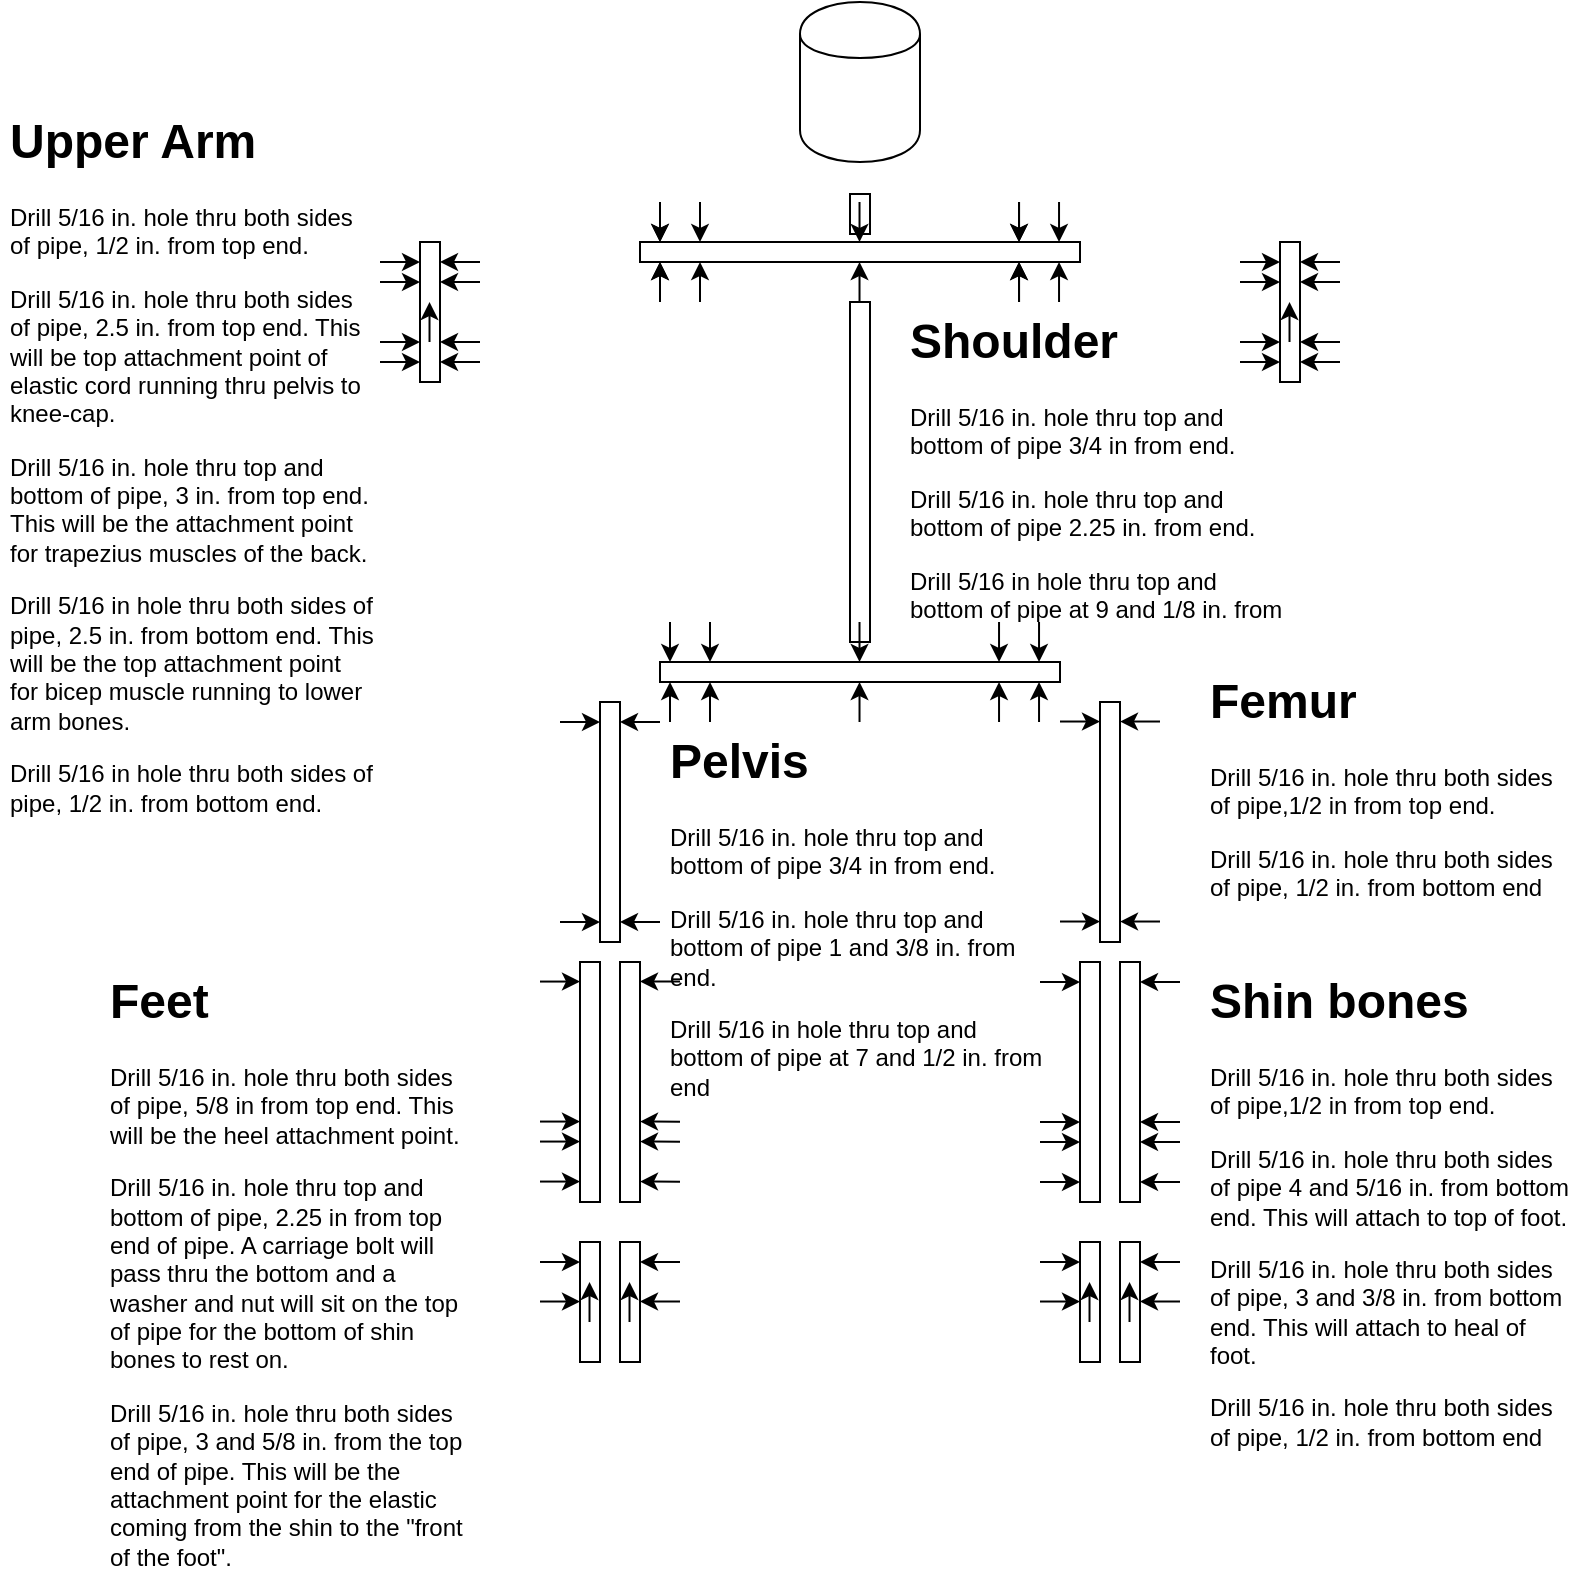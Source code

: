 <mxfile version="13.1.6" type="device"><diagram id="MBkU6tagwEe1FMSGbMXv" name="Page-1"><mxGraphModel dx="677" dy="360" grid="1" gridSize="10" guides="1" tooltips="1" connect="1" arrows="1" fold="1" page="1" pageScale="1" pageWidth="850" pageHeight="1100" math="0" shadow="0"><root><mxCell id="0"/><mxCell id="1" parent="0"/><mxCell id="2" value="" style="rounded=0;whiteSpace=wrap;html=1;" parent="1" vertex="1"><mxGeometry x="330" y="150" width="220" height="10" as="geometry"/></mxCell><mxCell id="3" value="" style="rounded=0;whiteSpace=wrap;html=1;" parent="1" vertex="1"><mxGeometry x="340" y="360" width="200" height="10" as="geometry"/></mxCell><mxCell id="4" value="" style="rounded=0;whiteSpace=wrap;html=1;" parent="1" vertex="1"><mxGeometry x="435" y="126" width="10" height="20" as="geometry"/></mxCell><mxCell id="5" value="" style="rounded=0;whiteSpace=wrap;html=1;" parent="1" vertex="1"><mxGeometry x="310" y="380" width="10" height="120" as="geometry"/></mxCell><mxCell id="6" value="" style="shape=cylinder;whiteSpace=wrap;html=1;boundedLbl=1;backgroundOutline=1;" parent="1" vertex="1"><mxGeometry x="410" y="30" width="60" height="80" as="geometry"/></mxCell><mxCell id="7" value="" style="rounded=0;whiteSpace=wrap;html=1;" parent="1" vertex="1"><mxGeometry x="435" y="180" width="10" height="170" as="geometry"/></mxCell><mxCell id="8" value="" style="rounded=0;whiteSpace=wrap;html=1;" parent="1" vertex="1"><mxGeometry x="300" y="510" width="10" height="120" as="geometry"/></mxCell><mxCell id="9" value="" style="rounded=0;whiteSpace=wrap;html=1;" parent="1" vertex="1"><mxGeometry x="320" y="510" width="10" height="120" as="geometry"/></mxCell><mxCell id="10" value="" style="rounded=0;whiteSpace=wrap;html=1;" parent="1" vertex="1"><mxGeometry x="560" y="380" width="10" height="120" as="geometry"/></mxCell><mxCell id="11" value="" style="rounded=0;whiteSpace=wrap;html=1;" parent="1" vertex="1"><mxGeometry x="550" y="510" width="10" height="120" as="geometry"/></mxCell><mxCell id="12" value="" style="rounded=0;whiteSpace=wrap;html=1;" parent="1" vertex="1"><mxGeometry x="570" y="510" width="10" height="120" as="geometry"/></mxCell><mxCell id="13" value="" style="rounded=0;whiteSpace=wrap;html=1;" parent="1" vertex="1"><mxGeometry x="300" y="650" width="10" height="60" as="geometry"/></mxCell><mxCell id="14" value="" style="rounded=0;whiteSpace=wrap;html=1;" parent="1" vertex="1"><mxGeometry x="320" y="650" width="10" height="60" as="geometry"/></mxCell><mxCell id="15" value="" style="rounded=0;whiteSpace=wrap;html=1;" parent="1" vertex="1"><mxGeometry x="550" y="650" width="10" height="60" as="geometry"/></mxCell><mxCell id="16" value="" style="rounded=0;whiteSpace=wrap;html=1;" parent="1" vertex="1"><mxGeometry x="570" y="650" width="10" height="60" as="geometry"/></mxCell><mxCell id="17" value="" style="rounded=0;whiteSpace=wrap;html=1;" parent="1" vertex="1"><mxGeometry x="220" y="150" width="10" height="70" as="geometry"/></mxCell><mxCell id="Rx3rRuiXi47FZ1Gb9svS-70" value="" style="endArrow=classic;html=1;" edge="1" parent="1"><mxGeometry width="50" height="50" relative="1" as="geometry"><mxPoint x="340" y="130" as="sourcePoint"/><mxPoint x="340" y="150" as="targetPoint"/></mxGeometry></mxCell><mxCell id="Rx3rRuiXi47FZ1Gb9svS-74" value="" style="endArrow=classic;html=1;" edge="1" parent="1"><mxGeometry width="50" height="50" relative="1" as="geometry"><mxPoint x="340" y="180" as="sourcePoint"/><mxPoint x="340" y="160" as="targetPoint"/></mxGeometry></mxCell><mxCell id="Rx3rRuiXi47FZ1Gb9svS-75" value="&lt;h1&gt;Shoulder&lt;br&gt;&lt;/h1&gt;&lt;p&gt;Drill 5/16 in. hole thru top and bottom of pipe 3/4 in from end.&lt;/p&gt;&lt;p&gt;Drill 5/16 in. hole thru top and bottom of pipe 2.25 in. from end.&lt;/p&gt;&lt;p&gt;Drill 5/16 in hole thru top and bottom of pipe at 9 and 1/8 in. from end&lt;br&gt;&lt;/p&gt;" style="text;html=1;strokeColor=none;fillColor=none;spacing=5;spacingTop=-20;whiteSpace=wrap;overflow=hidden;rounded=0;" vertex="1" parent="1"><mxGeometry x="460" y="180" width="200" height="160" as="geometry"/></mxCell><mxCell id="Rx3rRuiXi47FZ1Gb9svS-76" value="" style="endArrow=classic;html=1;" edge="1" parent="1"><mxGeometry width="50" height="50" relative="1" as="geometry"><mxPoint x="360.0" y="130" as="sourcePoint"/><mxPoint x="360.0" y="150" as="targetPoint"/></mxGeometry></mxCell><mxCell id="Rx3rRuiXi47FZ1Gb9svS-77" value="" style="endArrow=classic;html=1;" edge="1" parent="1"><mxGeometry width="50" height="50" relative="1" as="geometry"><mxPoint x="360.0" y="180" as="sourcePoint"/><mxPoint x="360.0" y="160" as="targetPoint"/></mxGeometry></mxCell><mxCell id="Rx3rRuiXi47FZ1Gb9svS-78" value="" style="endArrow=classic;html=1;" edge="1" parent="1"><mxGeometry width="50" height="50" relative="1" as="geometry"><mxPoint x="519.52" y="130" as="sourcePoint"/><mxPoint x="519.52" y="150" as="targetPoint"/></mxGeometry></mxCell><mxCell id="Rx3rRuiXi47FZ1Gb9svS-79" value="" style="endArrow=classic;html=1;" edge="1" parent="1"><mxGeometry width="50" height="50" relative="1" as="geometry"><mxPoint x="519.52" y="180" as="sourcePoint"/><mxPoint x="519.52" y="160" as="targetPoint"/></mxGeometry></mxCell><mxCell id="Rx3rRuiXi47FZ1Gb9svS-80" value="" style="endArrow=classic;html=1;" edge="1" parent="1"><mxGeometry width="50" height="50" relative="1" as="geometry"><mxPoint x="539.52" y="130" as="sourcePoint"/><mxPoint x="539.52" y="150" as="targetPoint"/></mxGeometry></mxCell><mxCell id="Rx3rRuiXi47FZ1Gb9svS-81" value="" style="endArrow=classic;html=1;" edge="1" parent="1"><mxGeometry width="50" height="50" relative="1" as="geometry"><mxPoint x="539.52" y="180" as="sourcePoint"/><mxPoint x="539.52" y="160" as="targetPoint"/></mxGeometry></mxCell><mxCell id="Rx3rRuiXi47FZ1Gb9svS-82" value="" style="endArrow=classic;html=1;" edge="1" parent="1"><mxGeometry width="50" height="50" relative="1" as="geometry"><mxPoint x="519.52" y="130" as="sourcePoint"/><mxPoint x="519.52" y="150" as="targetPoint"/></mxGeometry></mxCell><mxCell id="Rx3rRuiXi47FZ1Gb9svS-83" value="" style="endArrow=classic;html=1;" edge="1" parent="1"><mxGeometry width="50" height="50" relative="1" as="geometry"><mxPoint x="519.52" y="180" as="sourcePoint"/><mxPoint x="519.52" y="160" as="targetPoint"/></mxGeometry></mxCell><mxCell id="Rx3rRuiXi47FZ1Gb9svS-84" value="" style="endArrow=classic;html=1;" edge="1" parent="1"><mxGeometry width="50" height="50" relative="1" as="geometry"><mxPoint x="439.76" y="130" as="sourcePoint"/><mxPoint x="439.76" y="150" as="targetPoint"/></mxGeometry></mxCell><mxCell id="Rx3rRuiXi47FZ1Gb9svS-85" value="" style="endArrow=classic;html=1;" edge="1" parent="1"><mxGeometry width="50" height="50" relative="1" as="geometry"><mxPoint x="439.76" y="180" as="sourcePoint"/><mxPoint x="439.76" y="160" as="targetPoint"/></mxGeometry></mxCell><mxCell id="Rx3rRuiXi47FZ1Gb9svS-86" value="" style="endArrow=classic;html=1;" edge="1" parent="1"><mxGeometry width="50" height="50" relative="1" as="geometry"><mxPoint x="340.0" y="130" as="sourcePoint"/><mxPoint x="340.0" y="150" as="targetPoint"/></mxGeometry></mxCell><mxCell id="Rx3rRuiXi47FZ1Gb9svS-87" value="" style="endArrow=classic;html=1;" edge="1" parent="1"><mxGeometry width="50" height="50" relative="1" as="geometry"><mxPoint x="340.0" y="180" as="sourcePoint"/><mxPoint x="340.0" y="160" as="targetPoint"/></mxGeometry></mxCell><mxCell id="Rx3rRuiXi47FZ1Gb9svS-92" value="" style="endArrow=classic;html=1;" edge="1" parent="1"><mxGeometry width="50" height="50" relative="1" as="geometry"><mxPoint x="365" y="340" as="sourcePoint"/><mxPoint x="365" y="360" as="targetPoint"/></mxGeometry></mxCell><mxCell id="Rx3rRuiXi47FZ1Gb9svS-93" value="" style="endArrow=classic;html=1;" edge="1" parent="1"><mxGeometry width="50" height="50" relative="1" as="geometry"><mxPoint x="365" y="390" as="sourcePoint"/><mxPoint x="365" y="370" as="targetPoint"/></mxGeometry></mxCell><mxCell id="Rx3rRuiXi47FZ1Gb9svS-94" value="" style="endArrow=classic;html=1;" edge="1" parent="1"><mxGeometry width="50" height="50" relative="1" as="geometry"><mxPoint x="345.0" y="340" as="sourcePoint"/><mxPoint x="345.0" y="360" as="targetPoint"/></mxGeometry></mxCell><mxCell id="Rx3rRuiXi47FZ1Gb9svS-95" value="" style="endArrow=classic;html=1;" edge="1" parent="1"><mxGeometry width="50" height="50" relative="1" as="geometry"><mxPoint x="345.0" y="390" as="sourcePoint"/><mxPoint x="345.0" y="370" as="targetPoint"/></mxGeometry></mxCell><mxCell id="Rx3rRuiXi47FZ1Gb9svS-96" value="" style="endArrow=classic;html=1;" edge="1" parent="1"><mxGeometry width="50" height="50" relative="1" as="geometry"><mxPoint x="529.52" y="340" as="sourcePoint"/><mxPoint x="529.52" y="360" as="targetPoint"/></mxGeometry></mxCell><mxCell id="Rx3rRuiXi47FZ1Gb9svS-97" value="" style="endArrow=classic;html=1;" edge="1" parent="1"><mxGeometry width="50" height="50" relative="1" as="geometry"><mxPoint x="529.52" y="390" as="sourcePoint"/><mxPoint x="529.52" y="370" as="targetPoint"/></mxGeometry></mxCell><mxCell id="Rx3rRuiXi47FZ1Gb9svS-98" value="" style="endArrow=classic;html=1;" edge="1" parent="1"><mxGeometry width="50" height="50" relative="1" as="geometry"><mxPoint x="509.52" y="340" as="sourcePoint"/><mxPoint x="509.52" y="360" as="targetPoint"/></mxGeometry></mxCell><mxCell id="Rx3rRuiXi47FZ1Gb9svS-99" value="" style="endArrow=classic;html=1;" edge="1" parent="1"><mxGeometry width="50" height="50" relative="1" as="geometry"><mxPoint x="509.52" y="390" as="sourcePoint"/><mxPoint x="509.52" y="370" as="targetPoint"/></mxGeometry></mxCell><mxCell id="Rx3rRuiXi47FZ1Gb9svS-100" value="" style="endArrow=classic;html=1;" edge="1" parent="1"><mxGeometry width="50" height="50" relative="1" as="geometry"><mxPoint x="439.76" y="340" as="sourcePoint"/><mxPoint x="439.76" y="360" as="targetPoint"/></mxGeometry></mxCell><mxCell id="Rx3rRuiXi47FZ1Gb9svS-101" value="" style="endArrow=classic;html=1;" edge="1" parent="1"><mxGeometry width="50" height="50" relative="1" as="geometry"><mxPoint x="439.76" y="390" as="sourcePoint"/><mxPoint x="439.76" y="370" as="targetPoint"/></mxGeometry></mxCell><mxCell id="Rx3rRuiXi47FZ1Gb9svS-102" value="&lt;h1&gt;Pelvis&lt;br&gt;&lt;/h1&gt;&lt;p&gt;Drill 5/16 in. hole thru top and bottom of pipe 3/4 in from end.&lt;/p&gt;&lt;p&gt;Drill 5/16 in. hole thru top and bottom of pipe 1 and 3/8 in. from end.&lt;/p&gt;&lt;p&gt;Drill 5/16 in hole thru top and bottom of pipe at 7 and 1/2 in. from end&lt;br&gt;&lt;/p&gt;" style="text;html=1;strokeColor=none;fillColor=none;spacing=5;spacingTop=-20;whiteSpace=wrap;overflow=hidden;rounded=0;" vertex="1" parent="1"><mxGeometry x="340" y="390" width="200" height="190" as="geometry"/></mxCell><mxCell id="Rx3rRuiXi47FZ1Gb9svS-103" value="&lt;h1&gt;Upper Arm&lt;br&gt;&lt;/h1&gt;&lt;p&gt;Drill 5/16 in. hole thru both sides of pipe, 1/2 in. from top end.&lt;/p&gt;&lt;p&gt;Drill 5/16 in. hole thru both sides of pipe, 2.5 in. from top end. This will be top attachment point of elastic cord running thru pelvis to knee-cap.&lt;br&gt;&lt;/p&gt;&lt;p&gt;Drill 5/16 in. hole thru top and bottom of pipe, 3 in. from top end. This will be the attachment point for trapezius muscles of the back.&lt;br&gt;&lt;/p&gt;&lt;p&gt;Drill 5/16 in hole thru both sides of pipe, 2.5 in. from bottom end. This will be the top attachment point for bicep muscle running to lower arm bones.&lt;br&gt;&lt;/p&gt;&lt;p&gt;Drill 5/16 in hole thru both sides of pipe, 1/2 in. from bottom end.&lt;br&gt;&lt;/p&gt;" style="text;html=1;strokeColor=none;fillColor=none;spacing=5;spacingTop=-20;whiteSpace=wrap;overflow=hidden;rounded=0;" vertex="1" parent="1"><mxGeometry x="10" y="80" width="190" height="380" as="geometry"/></mxCell><mxCell id="Rx3rRuiXi47FZ1Gb9svS-104" value="" style="endArrow=classic;html=1;" edge="1" parent="1"><mxGeometry width="50" height="50" relative="1" as="geometry"><mxPoint x="200" y="160" as="sourcePoint"/><mxPoint x="220" y="160" as="targetPoint"/></mxGeometry></mxCell><mxCell id="Rx3rRuiXi47FZ1Gb9svS-105" value="" style="endArrow=classic;html=1;" edge="1" parent="1"><mxGeometry width="50" height="50" relative="1" as="geometry"><mxPoint x="250" y="160" as="sourcePoint"/><mxPoint x="230" y="160" as="targetPoint"/></mxGeometry></mxCell><mxCell id="Rx3rRuiXi47FZ1Gb9svS-106" value="" style="endArrow=classic;html=1;" edge="1" parent="1"><mxGeometry width="50" height="50" relative="1" as="geometry"><mxPoint x="200" y="170" as="sourcePoint"/><mxPoint x="220" y="170" as="targetPoint"/></mxGeometry></mxCell><mxCell id="Rx3rRuiXi47FZ1Gb9svS-107" value="" style="endArrow=classic;html=1;" edge="1" parent="1"><mxGeometry width="50" height="50" relative="1" as="geometry"><mxPoint x="250" y="170" as="sourcePoint"/><mxPoint x="230" y="170" as="targetPoint"/></mxGeometry></mxCell><mxCell id="Rx3rRuiXi47FZ1Gb9svS-108" value="" style="endArrow=classic;html=1;" edge="1" parent="1"><mxGeometry width="50" height="50" relative="1" as="geometry"><mxPoint x="200" y="200" as="sourcePoint"/><mxPoint x="220" y="200" as="targetPoint"/></mxGeometry></mxCell><mxCell id="Rx3rRuiXi47FZ1Gb9svS-109" value="" style="endArrow=classic;html=1;" edge="1" parent="1"><mxGeometry width="50" height="50" relative="1" as="geometry"><mxPoint x="250" y="200" as="sourcePoint"/><mxPoint x="230" y="200" as="targetPoint"/></mxGeometry></mxCell><mxCell id="Rx3rRuiXi47FZ1Gb9svS-110" value="" style="endArrow=classic;html=1;" edge="1" parent="1"><mxGeometry width="50" height="50" relative="1" as="geometry"><mxPoint x="200" y="210" as="sourcePoint"/><mxPoint x="220" y="210" as="targetPoint"/></mxGeometry></mxCell><mxCell id="Rx3rRuiXi47FZ1Gb9svS-111" value="" style="endArrow=classic;html=1;" edge="1" parent="1"><mxGeometry width="50" height="50" relative="1" as="geometry"><mxPoint x="250" y="210" as="sourcePoint"/><mxPoint x="230" y="210" as="targetPoint"/></mxGeometry></mxCell><mxCell id="Rx3rRuiXi47FZ1Gb9svS-112" value="" style="rounded=0;whiteSpace=wrap;html=1;" vertex="1" parent="1"><mxGeometry x="650" y="150" width="10" height="70" as="geometry"/></mxCell><mxCell id="Rx3rRuiXi47FZ1Gb9svS-113" value="" style="endArrow=classic;html=1;" edge="1" parent="1"><mxGeometry width="50" height="50" relative="1" as="geometry"><mxPoint x="630" y="160" as="sourcePoint"/><mxPoint x="650" y="160" as="targetPoint"/></mxGeometry></mxCell><mxCell id="Rx3rRuiXi47FZ1Gb9svS-114" value="" style="endArrow=classic;html=1;" edge="1" parent="1"><mxGeometry width="50" height="50" relative="1" as="geometry"><mxPoint x="680" y="160" as="sourcePoint"/><mxPoint x="660" y="160" as="targetPoint"/></mxGeometry></mxCell><mxCell id="Rx3rRuiXi47FZ1Gb9svS-115" value="" style="endArrow=classic;html=1;" edge="1" parent="1"><mxGeometry width="50" height="50" relative="1" as="geometry"><mxPoint x="630" y="170" as="sourcePoint"/><mxPoint x="650" y="170" as="targetPoint"/></mxGeometry></mxCell><mxCell id="Rx3rRuiXi47FZ1Gb9svS-116" value="" style="endArrow=classic;html=1;" edge="1" parent="1"><mxGeometry width="50" height="50" relative="1" as="geometry"><mxPoint x="680" y="170" as="sourcePoint"/><mxPoint x="660" y="170" as="targetPoint"/></mxGeometry></mxCell><mxCell id="Rx3rRuiXi47FZ1Gb9svS-117" value="" style="endArrow=classic;html=1;" edge="1" parent="1"><mxGeometry width="50" height="50" relative="1" as="geometry"><mxPoint x="630" y="200" as="sourcePoint"/><mxPoint x="650" y="200" as="targetPoint"/></mxGeometry></mxCell><mxCell id="Rx3rRuiXi47FZ1Gb9svS-118" value="" style="endArrow=classic;html=1;" edge="1" parent="1"><mxGeometry width="50" height="50" relative="1" as="geometry"><mxPoint x="680" y="200" as="sourcePoint"/><mxPoint x="660" y="200" as="targetPoint"/></mxGeometry></mxCell><mxCell id="Rx3rRuiXi47FZ1Gb9svS-119" value="" style="endArrow=classic;html=1;" edge="1" parent="1"><mxGeometry width="50" height="50" relative="1" as="geometry"><mxPoint x="630" y="210" as="sourcePoint"/><mxPoint x="650" y="210" as="targetPoint"/></mxGeometry></mxCell><mxCell id="Rx3rRuiXi47FZ1Gb9svS-120" value="" style="endArrow=classic;html=1;" edge="1" parent="1"><mxGeometry width="50" height="50" relative="1" as="geometry"><mxPoint x="680" y="210" as="sourcePoint"/><mxPoint x="660" y="210" as="targetPoint"/></mxGeometry></mxCell><mxCell id="Rx3rRuiXi47FZ1Gb9svS-121" value="" style="endArrow=classic;html=1;" edge="1" parent="1"><mxGeometry width="50" height="50" relative="1" as="geometry"><mxPoint x="224.76" y="200" as="sourcePoint"/><mxPoint x="224.76" y="180" as="targetPoint"/></mxGeometry></mxCell><mxCell id="Rx3rRuiXi47FZ1Gb9svS-122" value="" style="endArrow=classic;html=1;" edge="1" parent="1"><mxGeometry width="50" height="50" relative="1" as="geometry"><mxPoint x="654.76" y="200" as="sourcePoint"/><mxPoint x="654.76" y="180" as="targetPoint"/></mxGeometry></mxCell><mxCell id="Rx3rRuiXi47FZ1Gb9svS-123" value="" style="endArrow=classic;html=1;" edge="1" parent="1"><mxGeometry width="50" height="50" relative="1" as="geometry"><mxPoint x="290" y="390" as="sourcePoint"/><mxPoint x="310" y="390" as="targetPoint"/></mxGeometry></mxCell><mxCell id="Rx3rRuiXi47FZ1Gb9svS-124" value="" style="endArrow=classic;html=1;" edge="1" parent="1"><mxGeometry width="50" height="50" relative="1" as="geometry"><mxPoint x="340" y="390" as="sourcePoint"/><mxPoint x="320" y="390" as="targetPoint"/></mxGeometry></mxCell><mxCell id="Rx3rRuiXi47FZ1Gb9svS-127" value="" style="endArrow=classic;html=1;" edge="1" parent="1"><mxGeometry width="50" height="50" relative="1" as="geometry"><mxPoint x="290" y="490" as="sourcePoint"/><mxPoint x="310.0" y="490" as="targetPoint"/></mxGeometry></mxCell><mxCell id="Rx3rRuiXi47FZ1Gb9svS-128" value="" style="endArrow=classic;html=1;" edge="1" parent="1"><mxGeometry width="50" height="50" relative="1" as="geometry"><mxPoint x="340.0" y="490" as="sourcePoint"/><mxPoint x="320.0" y="490" as="targetPoint"/></mxGeometry></mxCell><mxCell id="Rx3rRuiXi47FZ1Gb9svS-129" value="" style="endArrow=classic;html=1;" edge="1" parent="1"><mxGeometry width="50" height="50" relative="1" as="geometry"><mxPoint x="540" y="389.76" as="sourcePoint"/><mxPoint x="560.0" y="389.76" as="targetPoint"/></mxGeometry></mxCell><mxCell id="Rx3rRuiXi47FZ1Gb9svS-130" value="" style="endArrow=classic;html=1;" edge="1" parent="1"><mxGeometry width="50" height="50" relative="1" as="geometry"><mxPoint x="590.0" y="389.76" as="sourcePoint"/><mxPoint x="570.0" y="389.76" as="targetPoint"/></mxGeometry></mxCell><mxCell id="Rx3rRuiXi47FZ1Gb9svS-131" value="" style="endArrow=classic;html=1;" edge="1" parent="1"><mxGeometry width="50" height="50" relative="1" as="geometry"><mxPoint x="540" y="489.76" as="sourcePoint"/><mxPoint x="560.0" y="489.76" as="targetPoint"/></mxGeometry></mxCell><mxCell id="Rx3rRuiXi47FZ1Gb9svS-132" value="" style="endArrow=classic;html=1;" edge="1" parent="1"><mxGeometry width="50" height="50" relative="1" as="geometry"><mxPoint x="590.0" y="489.76" as="sourcePoint"/><mxPoint x="570.0" y="489.76" as="targetPoint"/></mxGeometry></mxCell><mxCell id="Rx3rRuiXi47FZ1Gb9svS-133" value="&lt;h1&gt;Femur&lt;br&gt;&lt;/h1&gt;&lt;p&gt;Drill 5/16 in. hole thru both sides of pipe,1/2 in from top end.&lt;/p&gt;&lt;p&gt;Drill 5/16 in. hole thru both sides of pipe, 1/2 in. from bottom end&lt;br&gt;&lt;/p&gt;&lt;p&gt;&lt;br&gt;&lt;/p&gt;" style="text;html=1;strokeColor=none;fillColor=none;spacing=5;spacingTop=-20;whiteSpace=wrap;overflow=hidden;rounded=0;" vertex="1" parent="1"><mxGeometry x="610" y="360" width="190" height="120" as="geometry"/></mxCell><mxCell id="Rx3rRuiXi47FZ1Gb9svS-134" value="&lt;h1&gt;Shin bones&lt;br&gt;&lt;/h1&gt;&lt;p&gt;Drill 5/16 in. hole thru both sides of pipe,1/2 in from top end.&lt;/p&gt;&lt;p&gt;Drill 5/16 in. hole thru both sides of pipe 4 and 5/16 in. from bottom end. This will attach to top of foot.&lt;/p&gt;&lt;p&gt;Drill 5/16 in. hole thru both sides of pipe, 3 and 3/8 in. from bottom end. This will attach to heal of foot.&lt;br&gt;&lt;/p&gt;&lt;p&gt;Drill 5/16 in. hole thru both sides of pipe, 1/2 in. from bottom end&lt;br&gt;&lt;/p&gt;&lt;p&gt;&lt;br&gt;&lt;/p&gt;" style="text;html=1;strokeColor=none;fillColor=none;spacing=5;spacingTop=-20;whiteSpace=wrap;overflow=hidden;rounded=0;" vertex="1" parent="1"><mxGeometry x="610" y="510" width="190" height="260" as="geometry"/></mxCell><mxCell id="Rx3rRuiXi47FZ1Gb9svS-137" value="" style="endArrow=classic;html=1;entryX=1;entryY=0.083;entryDx=0;entryDy=0;entryPerimeter=0;" edge="1" parent="1" target="12"><mxGeometry width="50" height="50" relative="1" as="geometry"><mxPoint x="600" y="520" as="sourcePoint"/><mxPoint x="570" y="489.76" as="targetPoint"/></mxGeometry></mxCell><mxCell id="Rx3rRuiXi47FZ1Gb9svS-138" value="" style="endArrow=classic;html=1;entryX=1;entryY=0.083;entryDx=0;entryDy=0;entryPerimeter=0;" edge="1" parent="1"><mxGeometry width="50" height="50" relative="1" as="geometry"><mxPoint x="600" y="620.04" as="sourcePoint"/><mxPoint x="580" y="620.0" as="targetPoint"/></mxGeometry></mxCell><mxCell id="Rx3rRuiXi47FZ1Gb9svS-139" value="" style="endArrow=classic;html=1;entryX=1;entryY=0.083;entryDx=0;entryDy=0;entryPerimeter=0;" edge="1" parent="1"><mxGeometry width="50" height="50" relative="1" as="geometry"><mxPoint x="600" y="600.04" as="sourcePoint"/><mxPoint x="580" y="600.0" as="targetPoint"/></mxGeometry></mxCell><mxCell id="Rx3rRuiXi47FZ1Gb9svS-140" value="" style="endArrow=classic;html=1;entryX=1;entryY=0.083;entryDx=0;entryDy=0;entryPerimeter=0;" edge="1" parent="1"><mxGeometry width="50" height="50" relative="1" as="geometry"><mxPoint x="600" y="590.04" as="sourcePoint"/><mxPoint x="580" y="590.0" as="targetPoint"/></mxGeometry></mxCell><mxCell id="Rx3rRuiXi47FZ1Gb9svS-141" value="" style="endArrow=classic;html=1;" edge="1" parent="1"><mxGeometry width="50" height="50" relative="1" as="geometry"><mxPoint x="530" y="520" as="sourcePoint"/><mxPoint x="550" y="520" as="targetPoint"/></mxGeometry></mxCell><mxCell id="Rx3rRuiXi47FZ1Gb9svS-142" value="" style="endArrow=classic;html=1;" edge="1" parent="1"><mxGeometry width="50" height="50" relative="1" as="geometry"><mxPoint x="530" y="590" as="sourcePoint"/><mxPoint x="550" y="590" as="targetPoint"/></mxGeometry></mxCell><mxCell id="Rx3rRuiXi47FZ1Gb9svS-143" value="" style="endArrow=classic;html=1;" edge="1" parent="1"><mxGeometry width="50" height="50" relative="1" as="geometry"><mxPoint x="530" y="600" as="sourcePoint"/><mxPoint x="550" y="600" as="targetPoint"/></mxGeometry></mxCell><mxCell id="Rx3rRuiXi47FZ1Gb9svS-144" value="" style="endArrow=classic;html=1;" edge="1" parent="1"><mxGeometry width="50" height="50" relative="1" as="geometry"><mxPoint x="530" y="620" as="sourcePoint"/><mxPoint x="550" y="620" as="targetPoint"/></mxGeometry></mxCell><mxCell id="Rx3rRuiXi47FZ1Gb9svS-145" value="" style="endArrow=classic;html=1;entryX=1;entryY=0.083;entryDx=0;entryDy=0;entryPerimeter=0;" edge="1" parent="1"><mxGeometry width="50" height="50" relative="1" as="geometry"><mxPoint x="350" y="519.78" as="sourcePoint"/><mxPoint x="330" y="519.74" as="targetPoint"/></mxGeometry></mxCell><mxCell id="Rx3rRuiXi47FZ1Gb9svS-146" value="" style="endArrow=classic;html=1;entryX=1;entryY=0.083;entryDx=0;entryDy=0;entryPerimeter=0;" edge="1" parent="1"><mxGeometry width="50" height="50" relative="1" as="geometry"><mxPoint x="350" y="619.82" as="sourcePoint"/><mxPoint x="330" y="619.78" as="targetPoint"/></mxGeometry></mxCell><mxCell id="Rx3rRuiXi47FZ1Gb9svS-147" value="" style="endArrow=classic;html=1;entryX=1;entryY=0.083;entryDx=0;entryDy=0;entryPerimeter=0;" edge="1" parent="1"><mxGeometry width="50" height="50" relative="1" as="geometry"><mxPoint x="350" y="599.82" as="sourcePoint"/><mxPoint x="330" y="599.78" as="targetPoint"/></mxGeometry></mxCell><mxCell id="Rx3rRuiXi47FZ1Gb9svS-148" value="" style="endArrow=classic;html=1;entryX=1;entryY=0.083;entryDx=0;entryDy=0;entryPerimeter=0;" edge="1" parent="1"><mxGeometry width="50" height="50" relative="1" as="geometry"><mxPoint x="350" y="589.82" as="sourcePoint"/><mxPoint x="330" y="589.78" as="targetPoint"/></mxGeometry></mxCell><mxCell id="Rx3rRuiXi47FZ1Gb9svS-149" value="" style="endArrow=classic;html=1;" edge="1" parent="1"><mxGeometry width="50" height="50" relative="1" as="geometry"><mxPoint x="280" y="519.78" as="sourcePoint"/><mxPoint x="300" y="519.78" as="targetPoint"/></mxGeometry></mxCell><mxCell id="Rx3rRuiXi47FZ1Gb9svS-150" value="" style="endArrow=classic;html=1;" edge="1" parent="1"><mxGeometry width="50" height="50" relative="1" as="geometry"><mxPoint x="280" y="589.78" as="sourcePoint"/><mxPoint x="300" y="589.78" as="targetPoint"/></mxGeometry></mxCell><mxCell id="Rx3rRuiXi47FZ1Gb9svS-151" value="" style="endArrow=classic;html=1;" edge="1" parent="1"><mxGeometry width="50" height="50" relative="1" as="geometry"><mxPoint x="280" y="599.78" as="sourcePoint"/><mxPoint x="300" y="599.78" as="targetPoint"/></mxGeometry></mxCell><mxCell id="Rx3rRuiXi47FZ1Gb9svS-152" value="" style="endArrow=classic;html=1;" edge="1" parent="1"><mxGeometry width="50" height="50" relative="1" as="geometry"><mxPoint x="280" y="619.78" as="sourcePoint"/><mxPoint x="300" y="619.78" as="targetPoint"/></mxGeometry></mxCell><mxCell id="Rx3rRuiXi47FZ1Gb9svS-153" value="" style="endArrow=classic;html=1;entryX=1;entryY=0.083;entryDx=0;entryDy=0;entryPerimeter=0;" edge="1" parent="1"><mxGeometry width="50" height="50" relative="1" as="geometry"><mxPoint x="350" y="660.04" as="sourcePoint"/><mxPoint x="330.0" y="660.0" as="targetPoint"/></mxGeometry></mxCell><mxCell id="Rx3rRuiXi47FZ1Gb9svS-154" value="" style="endArrow=classic;html=1;" edge="1" parent="1"><mxGeometry width="50" height="50" relative="1" as="geometry"><mxPoint x="280" y="660" as="sourcePoint"/><mxPoint x="300.0" y="660" as="targetPoint"/></mxGeometry></mxCell><mxCell id="Rx3rRuiXi47FZ1Gb9svS-155" value="" style="endArrow=classic;html=1;entryX=1;entryY=0.083;entryDx=0;entryDy=0;entryPerimeter=0;" edge="1" parent="1"><mxGeometry width="50" height="50" relative="1" as="geometry"><mxPoint x="350" y="679.8" as="sourcePoint"/><mxPoint x="330.0" y="679.76" as="targetPoint"/></mxGeometry></mxCell><mxCell id="Rx3rRuiXi47FZ1Gb9svS-156" value="" style="endArrow=classic;html=1;" edge="1" parent="1"><mxGeometry width="50" height="50" relative="1" as="geometry"><mxPoint x="280" y="679.76" as="sourcePoint"/><mxPoint x="300.0" y="679.76" as="targetPoint"/></mxGeometry></mxCell><mxCell id="Rx3rRuiXi47FZ1Gb9svS-157" value="" style="endArrow=classic;html=1;" edge="1" parent="1"><mxGeometry width="50" height="50" relative="1" as="geometry"><mxPoint x="304.76" y="690" as="sourcePoint"/><mxPoint x="304.76" y="670" as="targetPoint"/></mxGeometry></mxCell><mxCell id="Rx3rRuiXi47FZ1Gb9svS-158" value="" style="endArrow=classic;html=1;" edge="1" parent="1"><mxGeometry width="50" height="50" relative="1" as="geometry"><mxPoint x="324.76" y="690" as="sourcePoint"/><mxPoint x="324.76" y="670" as="targetPoint"/></mxGeometry></mxCell><mxCell id="Rx3rRuiXi47FZ1Gb9svS-159" value="" style="endArrow=classic;html=1;entryX=1;entryY=0.083;entryDx=0;entryDy=0;entryPerimeter=0;" edge="1" parent="1"><mxGeometry width="50" height="50" relative="1" as="geometry"><mxPoint x="600" y="660.04" as="sourcePoint"/><mxPoint x="580.0" y="660" as="targetPoint"/></mxGeometry></mxCell><mxCell id="Rx3rRuiXi47FZ1Gb9svS-160" value="" style="endArrow=classic;html=1;" edge="1" parent="1"><mxGeometry width="50" height="50" relative="1" as="geometry"><mxPoint x="530" y="660" as="sourcePoint"/><mxPoint x="550.0" y="660" as="targetPoint"/></mxGeometry></mxCell><mxCell id="Rx3rRuiXi47FZ1Gb9svS-161" value="" style="endArrow=classic;html=1;entryX=1;entryY=0.083;entryDx=0;entryDy=0;entryPerimeter=0;" edge="1" parent="1"><mxGeometry width="50" height="50" relative="1" as="geometry"><mxPoint x="600" y="679.8" as="sourcePoint"/><mxPoint x="580.0" y="679.76" as="targetPoint"/></mxGeometry></mxCell><mxCell id="Rx3rRuiXi47FZ1Gb9svS-162" value="" style="endArrow=classic;html=1;" edge="1" parent="1"><mxGeometry width="50" height="50" relative="1" as="geometry"><mxPoint x="530" y="679.76" as="sourcePoint"/><mxPoint x="550.0" y="679.76" as="targetPoint"/></mxGeometry></mxCell><mxCell id="Rx3rRuiXi47FZ1Gb9svS-163" value="" style="endArrow=classic;html=1;" edge="1" parent="1"><mxGeometry width="50" height="50" relative="1" as="geometry"><mxPoint x="554.76" y="690" as="sourcePoint"/><mxPoint x="554.76" y="670" as="targetPoint"/></mxGeometry></mxCell><mxCell id="Rx3rRuiXi47FZ1Gb9svS-164" value="" style="endArrow=classic;html=1;" edge="1" parent="1"><mxGeometry width="50" height="50" relative="1" as="geometry"><mxPoint x="574.76" y="690" as="sourcePoint"/><mxPoint x="574.76" y="670" as="targetPoint"/></mxGeometry></mxCell><mxCell id="Rx3rRuiXi47FZ1Gb9svS-165" value="&lt;h1&gt;Feet&lt;br&gt;&lt;/h1&gt;&lt;p&gt;Drill 5/16 in. hole thru both sides of pipe, 5/8 in from top end. This will be the heel attachment point.&lt;/p&gt;&lt;p&gt;Drill 5/16 in. hole thru top and bottom of pipe, 2.25 in from top end of pipe. A carriage bolt will pass thru the bottom and a washer and nut will sit on the top of pipe for the bottom of shin bones to rest on.&lt;/p&gt;&lt;p&gt;Drill 5/16 in. hole thru both sides of pipe, 3 and 5/8 in. from the top end of pipe. This will be the attachment point for the elastic coming from the shin to the &quot;front of the foot&quot;.&lt;br&gt;&lt;/p&gt;" style="text;html=1;strokeColor=none;fillColor=none;spacing=5;spacingTop=-20;whiteSpace=wrap;overflow=hidden;rounded=0;" vertex="1" parent="1"><mxGeometry x="60" y="510" width="190" height="310" as="geometry"/></mxCell></root></mxGraphModel></diagram></mxfile>